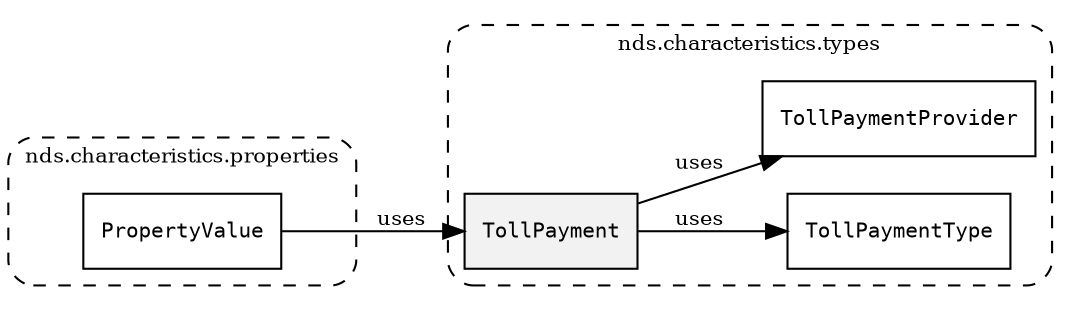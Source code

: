 /**
 * This dot file creates symbol collaboration diagram for TollPayment.
 */
digraph ZSERIO
{
    node [shape=box, fontsize=10];
    rankdir="LR";
    fontsize=10;
    tooltip="TollPayment collaboration diagram";

    subgraph "cluster_nds.characteristics.types"
    {
        style="dashed, rounded";
        label="nds.characteristics.types";
        tooltip="Package nds.characteristics.types";
        href="../../../content/packages/nds.characteristics.types.html#Package-nds-characteristics-types";
        target="_parent";

        "TollPayment" [style="filled", fillcolor="#0000000D", target="_parent", label=<<font face="monospace"><table align="center" border="0" cellspacing="0" cellpadding="0"><tr><td href="../../../content/packages/nds.characteristics.types.html#Structure-TollPayment" title="Structure defined in nds.characteristics.types">TollPayment</td></tr></table></font>>];
        "TollPaymentType" [target="_parent", label=<<font face="monospace"><table align="center" border="0" cellspacing="0" cellpadding="0"><tr><td href="../../../content/packages/nds.characteristics.types.html#Enum-TollPaymentType" title="Enum defined in nds.characteristics.types">TollPaymentType</td></tr></table></font>>];
        "TollPaymentProvider" [target="_parent", label=<<font face="monospace"><table align="center" border="0" cellspacing="0" cellpadding="0"><tr><td href="../../../content/packages/nds.characteristics.types.html#Subtype-TollPaymentProvider" title="Subtype defined in nds.characteristics.types">TollPaymentProvider</td></tr></table></font>>];
    }

    subgraph "cluster_nds.characteristics.properties"
    {
        style="dashed, rounded";
        label="nds.characteristics.properties";
        tooltip="Package nds.characteristics.properties";
        href="../../../content/packages/nds.characteristics.properties.html#Package-nds-characteristics-properties";
        target="_parent";

        "PropertyValue" [target="_parent", label=<<font face="monospace"><table align="center" border="0" cellspacing="0" cellpadding="0"><tr><td href="../../../content/packages/nds.characteristics.properties.html#Choice-PropertyValue" title="Choice defined in nds.characteristics.properties">PropertyValue</td></tr></table></font>>];
    }

    "TollPayment" -> "TollPaymentType" [label="uses", fontsize=10];
    "TollPayment" -> "TollPaymentProvider" [label="uses", fontsize=10];
    "PropertyValue" -> "TollPayment" [label="uses", fontsize=10];
}
